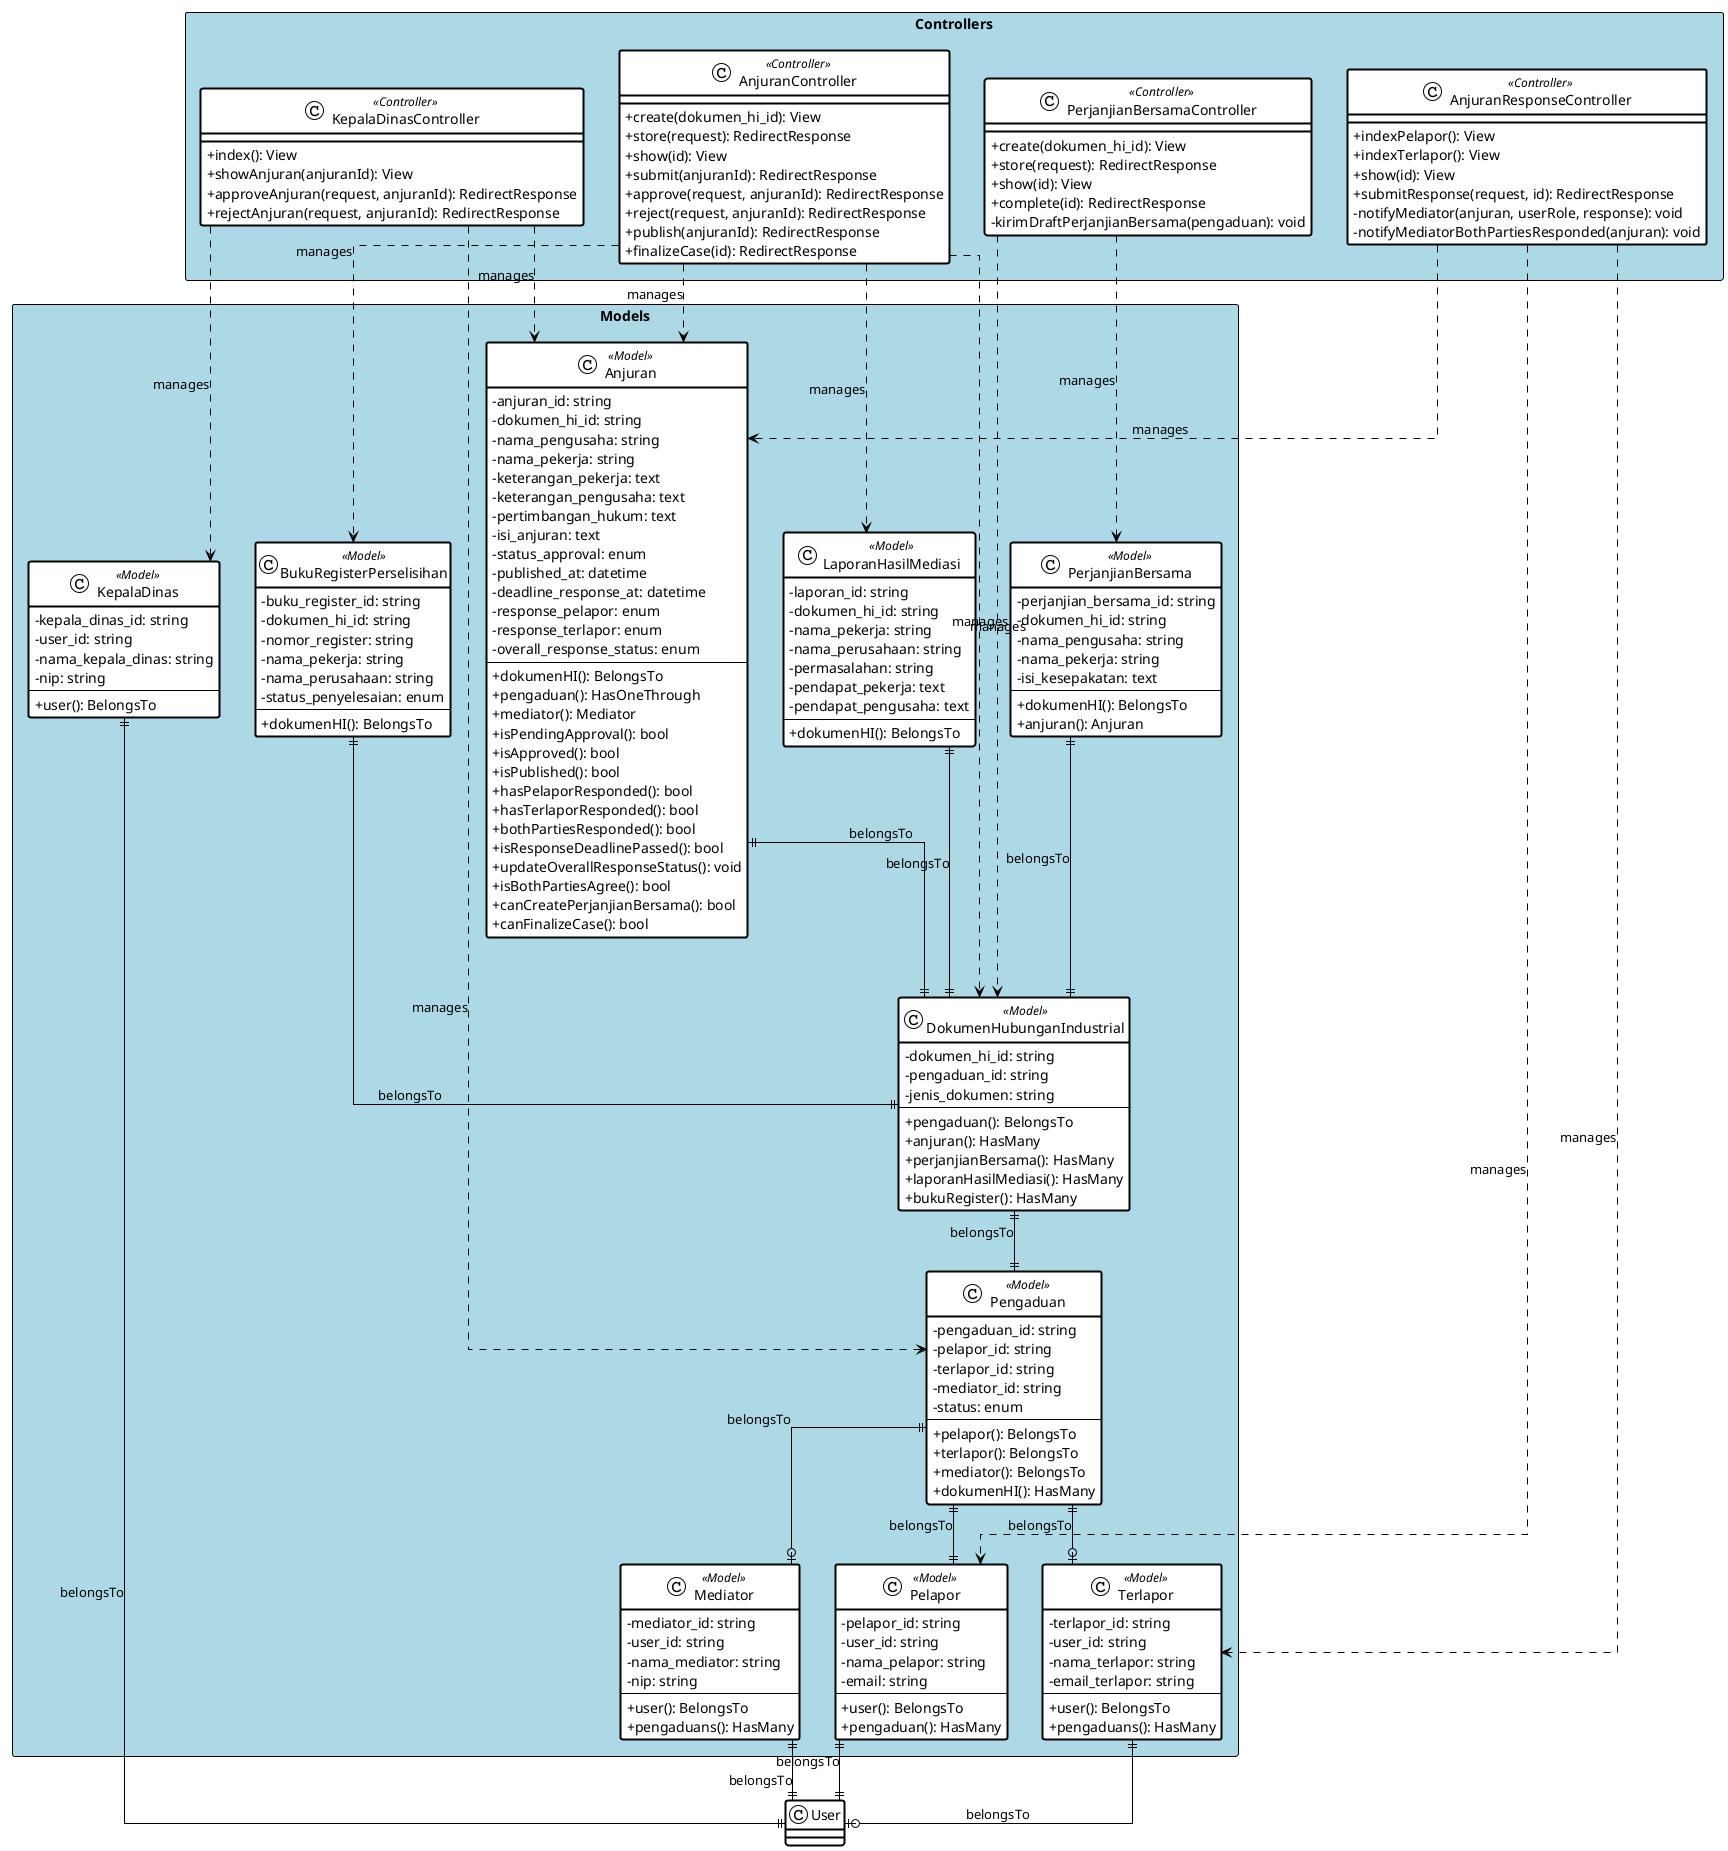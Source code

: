 @startuml Class Diagram - Proses Merespin Anjuran (Structured)

!theme plain
skinparam classAttributeIconSize 0
skinparam linetype ortho
skinparam class {
    BackgroundColor White
    BorderColor Black
    BorderThickness 2
}
skinparam package {
    BackgroundColor LightBlue
    BorderColor Black
    BorderThickness 2
}

package "Models" <<Rectangle>> {
    class Anjuran <<Model>> {
        - anjuran_id: string
        - dokumen_hi_id: string
        - nama_pengusaha: string
        - nama_pekerja: string
        - keterangan_pekerja: text
        - keterangan_pengusaha: text
        - pertimbangan_hukum: text
        - isi_anjuran: text
        - status_approval: enum
        - published_at: datetime
        - deadline_response_at: datetime
        - response_pelapor: enum
        - response_terlapor: enum
        - overall_response_status: enum
        --
        + dokumenHI(): BelongsTo
        + pengaduan(): HasOneThrough
        + mediator(): Mediator
        + isPendingApproval(): bool
        + isApproved(): bool
        + isPublished(): bool
        + hasPelaporResponded(): bool
        + hasTerlaporResponded(): bool
        + bothPartiesResponded(): bool
        + isResponseDeadlinePassed(): bool
        + updateOverallResponseStatus(): void
        + isBothPartiesAgree(): bool
        + canCreatePerjanjianBersama(): bool
        + canFinalizeCase(): bool
    }

    class DokumenHubunganIndustrial <<Model>> {
        - dokumen_hi_id: string
        - pengaduan_id: string
        - jenis_dokumen: string
        --
        + pengaduan(): BelongsTo
        + anjuran(): HasMany
        + perjanjianBersama(): HasMany
        + laporanHasilMediasi(): HasMany
        + bukuRegister(): HasMany
    }

    class Pengaduan <<Model>> {
        - pengaduan_id: string
        - pelapor_id: string
        - terlapor_id: string
        - mediator_id: string
        - status: enum
        --
        + pelapor(): BelongsTo
        + terlapor(): BelongsTo
        + mediator(): BelongsTo
        + dokumenHI(): HasMany
    }

    class Pelapor <<Model>> {
        - pelapor_id: string
        - user_id: string
        - nama_pelapor: string
        - email: string
        --
        + user(): BelongsTo
        + pengaduan(): HasMany
    }

    class Terlapor <<Model>> {
        - terlapor_id: string
        - user_id: string
        - nama_terlapor: string
        - email_terlapor: string
        --
        + user(): BelongsTo
        + pengaduans(): HasMany
    }

    class Mediator <<Model>> {
        - mediator_id: string
        - user_id: string
        - nama_mediator: string
        - nip: string
        --
        + user(): BelongsTo
        + pengaduans(): HasMany
    }

    class KepalaDinas <<Model>> {
        - kepala_dinas_id: string
        - user_id: string
        - nama_kepala_dinas: string
        - nip: string
        --
        + user(): BelongsTo
    }

    class PerjanjianBersama <<Model>> {
        - perjanjian_bersama_id: string
        - dokumen_hi_id: string
        - nama_pengusaha: string
        - nama_pekerja: string
        - isi_kesepakatan: text
        --
        + dokumenHI(): BelongsTo
        + anjuran(): Anjuran
    }

    class LaporanHasilMediasi <<Model>> {
        - laporan_id: string
        - dokumen_hi_id: string
        - nama_pekerja: string
        - nama_perusahaan: string
        - permasalahan: string
        - pendapat_pekerja: text
        - pendapat_pengusaha: text
        --
        + dokumenHI(): BelongsTo
    }

    class BukuRegisterPerselisihan <<Model>> {
        - buku_register_id: string
        - dokumen_hi_id: string
        - nomor_register: string
        - nama_pekerja: string
        - nama_perusahaan: string
        - status_penyelesaian: enum
        --
        + dokumenHI(): BelongsTo
    }
}

package "Controllers" <<Rectangle>> {
    class AnjuranController <<Controller>> {
        + create(dokumen_hi_id): View
        + store(request): RedirectResponse
        + show(id): View
        + submit(anjuranId): RedirectResponse
        + approve(request, anjuranId): RedirectResponse
        + reject(request, anjuranId): RedirectResponse
        + publish(anjuranId): RedirectResponse
        + finalizeCase(id): RedirectResponse
    }

    class AnjuranResponseController <<Controller>> {
        + indexPelapor(): View
        + indexTerlapor(): View
        + show(id): View
        + submitResponse(request, id): RedirectResponse
        - notifyMediator(anjuran, userRole, response): void
        - notifyMediatorBothPartiesResponded(anjuran): void
    }

    class KepalaDinasController <<Controller>> {
        + index(): View
        + showAnjuran(anjuranId): View
        + approveAnjuran(request, anjuranId): RedirectResponse
        + rejectAnjuran(request, anjuranId): RedirectResponse
    }

    class PerjanjianBersamaController <<Controller>> {
        + create(dokumen_hi_id): View
        + store(request): RedirectResponse
        + show(id): View
        + complete(id): RedirectResponse
        - kirimDraftPerjanjianBersama(pengaduan): void
    }
}

' Relationships berdasarkan kode Laravel
Anjuran ||--|| DokumenHubunganIndustrial : belongsTo
DokumenHubunganIndustrial ||--|| Pengaduan : belongsTo
Pengaduan ||--|| Pelapor : belongsTo
Pengaduan ||--o| Terlapor : belongsTo
Pengaduan ||--o| Mediator : belongsTo

PerjanjianBersama ||--|| DokumenHubunganIndustrial : belongsTo
LaporanHasilMediasi ||--|| DokumenHubunganIndustrial : belongsTo
BukuRegisterPerselisihan ||--|| DokumenHubunganIndustrial : belongsTo

Pelapor ||--|| User : belongsTo
Terlapor ||--o| User : belongsTo
Mediator ||--|| User : belongsTo
KepalaDinas ||--|| User : belongsTo

' Controller dependencies
AnjuranController ..> Anjuran : manages
AnjuranController ..> DokumenHubunganIndustrial : manages
AnjuranController ..> LaporanHasilMediasi : manages
AnjuranController ..> BukuRegisterPerselisihan : manages

AnjuranResponseController ..> Anjuran : manages
AnjuranResponseController ..> Pelapor : manages
AnjuranResponseController ..> Terlapor : manages

KepalaDinasController ..> Anjuran : manages
KepalaDinasController ..> KepalaDinas : manages
KepalaDinasController ..> Pengaduan : manages

PerjanjianBersamaController ..> PerjanjianBersama : manages
PerjanjianBersamaController ..> DokumenHubunganIndustrial : manages

@enduml
